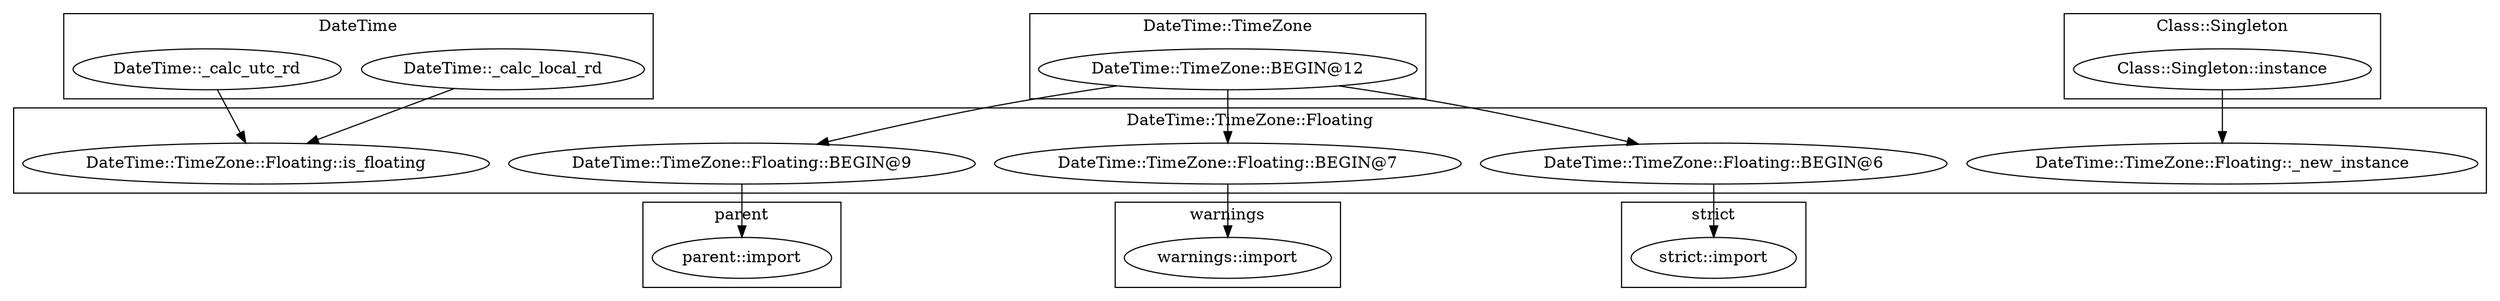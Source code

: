 digraph {
graph [overlap=false]
subgraph cluster_DateTime_TimeZone_Floating {
	label="DateTime::TimeZone::Floating";
	"DateTime::TimeZone::Floating::_new_instance";
	"DateTime::TimeZone::Floating::BEGIN@9";
	"DateTime::TimeZone::Floating::BEGIN@7";
	"DateTime::TimeZone::Floating::BEGIN@6";
	"DateTime::TimeZone::Floating::is_floating";
}
subgraph cluster_parent {
	label="parent";
	"parent::import";
}
subgraph cluster_DateTime {
	label="DateTime";
	"DateTime::_calc_local_rd";
	"DateTime::_calc_utc_rd";
}
subgraph cluster_DateTime_TimeZone {
	label="DateTime::TimeZone";
	"DateTime::TimeZone::BEGIN@12";
}
subgraph cluster_warnings {
	label="warnings";
	"warnings::import";
}
subgraph cluster_strict {
	label="strict";
	"strict::import";
}
subgraph cluster_Class_Singleton {
	label="Class::Singleton";
	"Class::Singleton::instance";
}
"DateTime::TimeZone::Floating::BEGIN@7" -> "warnings::import";
"DateTime::TimeZone::Floating::BEGIN@6" -> "strict::import";
"DateTime::TimeZone::Floating::BEGIN@9" -> "parent::import";
"Class::Singleton::instance" -> "DateTime::TimeZone::Floating::_new_instance";
"DateTime::TimeZone::BEGIN@12" -> "DateTime::TimeZone::Floating::BEGIN@7";
"DateTime::TimeZone::BEGIN@12" -> "DateTime::TimeZone::Floating::BEGIN@9";
"DateTime::TimeZone::BEGIN@12" -> "DateTime::TimeZone::Floating::BEGIN@6";
"DateTime::_calc_local_rd" -> "DateTime::TimeZone::Floating::is_floating";
"DateTime::_calc_utc_rd" -> "DateTime::TimeZone::Floating::is_floating";
}
